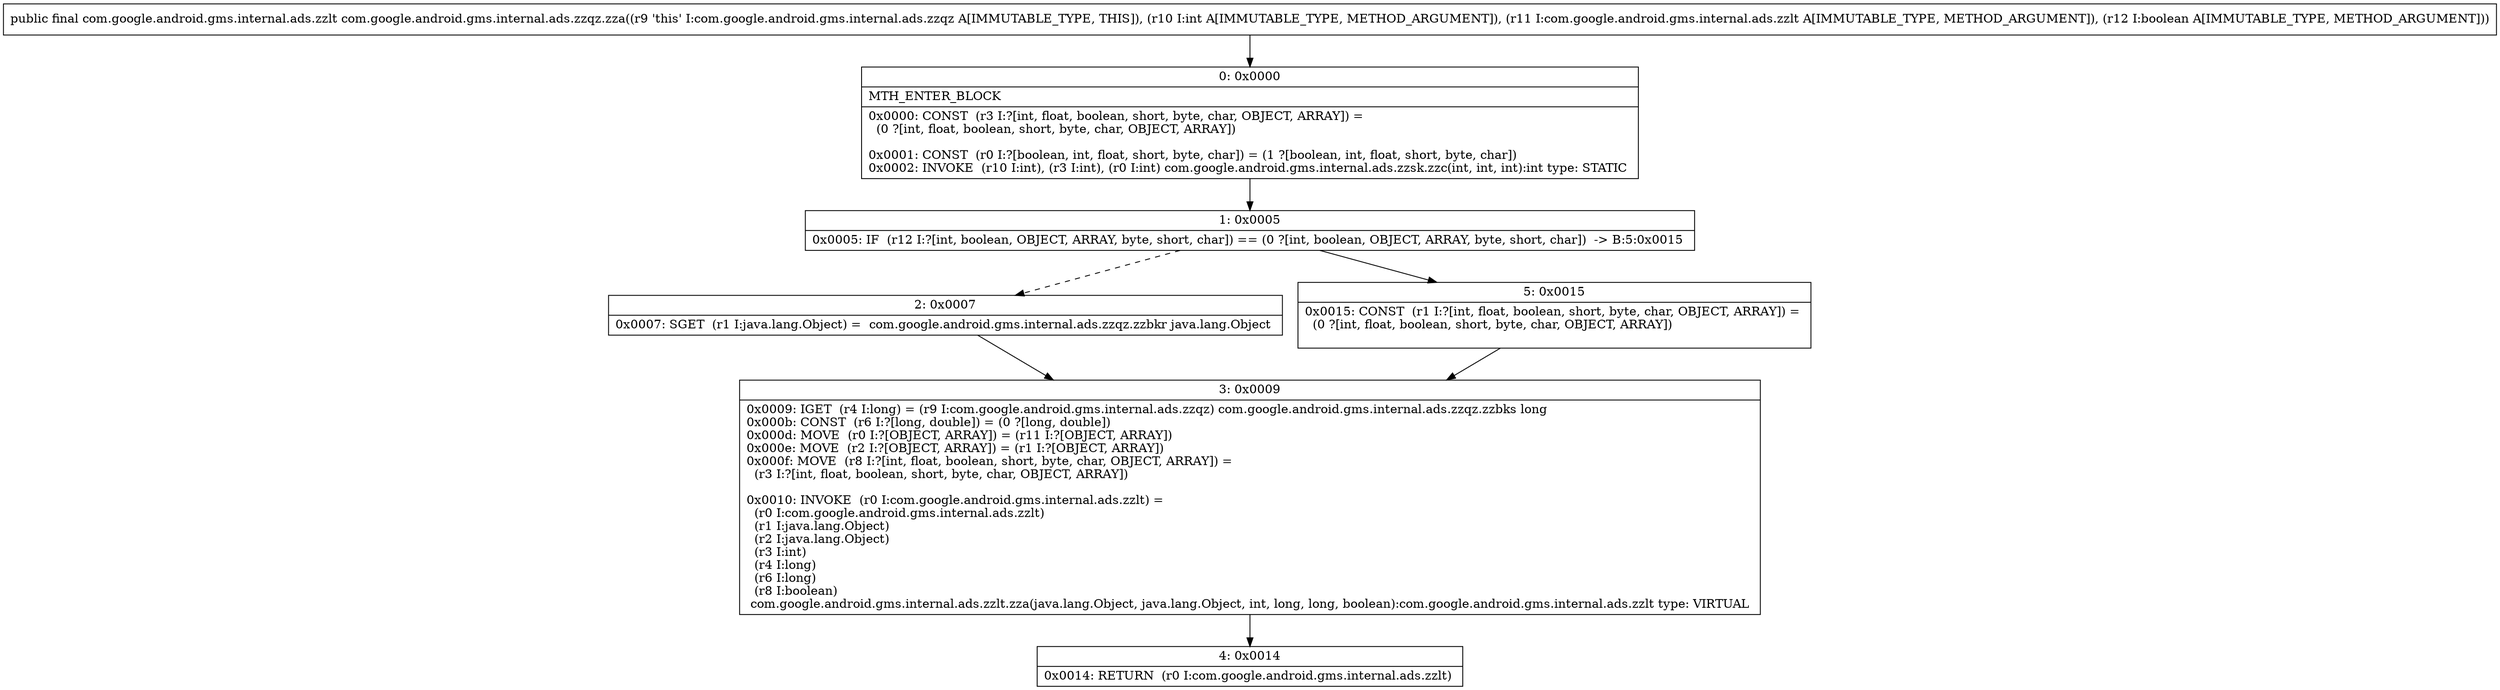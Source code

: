 digraph "CFG forcom.google.android.gms.internal.ads.zzqz.zza(ILcom\/google\/android\/gms\/internal\/ads\/zzlt;Z)Lcom\/google\/android\/gms\/internal\/ads\/zzlt;" {
Node_0 [shape=record,label="{0\:\ 0x0000|MTH_ENTER_BLOCK\l|0x0000: CONST  (r3 I:?[int, float, boolean, short, byte, char, OBJECT, ARRAY]) = \l  (0 ?[int, float, boolean, short, byte, char, OBJECT, ARRAY])\l \l0x0001: CONST  (r0 I:?[boolean, int, float, short, byte, char]) = (1 ?[boolean, int, float, short, byte, char]) \l0x0002: INVOKE  (r10 I:int), (r3 I:int), (r0 I:int) com.google.android.gms.internal.ads.zzsk.zzc(int, int, int):int type: STATIC \l}"];
Node_1 [shape=record,label="{1\:\ 0x0005|0x0005: IF  (r12 I:?[int, boolean, OBJECT, ARRAY, byte, short, char]) == (0 ?[int, boolean, OBJECT, ARRAY, byte, short, char])  \-\> B:5:0x0015 \l}"];
Node_2 [shape=record,label="{2\:\ 0x0007|0x0007: SGET  (r1 I:java.lang.Object) =  com.google.android.gms.internal.ads.zzqz.zzbkr java.lang.Object \l}"];
Node_3 [shape=record,label="{3\:\ 0x0009|0x0009: IGET  (r4 I:long) = (r9 I:com.google.android.gms.internal.ads.zzqz) com.google.android.gms.internal.ads.zzqz.zzbks long \l0x000b: CONST  (r6 I:?[long, double]) = (0 ?[long, double]) \l0x000d: MOVE  (r0 I:?[OBJECT, ARRAY]) = (r11 I:?[OBJECT, ARRAY]) \l0x000e: MOVE  (r2 I:?[OBJECT, ARRAY]) = (r1 I:?[OBJECT, ARRAY]) \l0x000f: MOVE  (r8 I:?[int, float, boolean, short, byte, char, OBJECT, ARRAY]) = \l  (r3 I:?[int, float, boolean, short, byte, char, OBJECT, ARRAY])\l \l0x0010: INVOKE  (r0 I:com.google.android.gms.internal.ads.zzlt) = \l  (r0 I:com.google.android.gms.internal.ads.zzlt)\l  (r1 I:java.lang.Object)\l  (r2 I:java.lang.Object)\l  (r3 I:int)\l  (r4 I:long)\l  (r6 I:long)\l  (r8 I:boolean)\l com.google.android.gms.internal.ads.zzlt.zza(java.lang.Object, java.lang.Object, int, long, long, boolean):com.google.android.gms.internal.ads.zzlt type: VIRTUAL \l}"];
Node_4 [shape=record,label="{4\:\ 0x0014|0x0014: RETURN  (r0 I:com.google.android.gms.internal.ads.zzlt) \l}"];
Node_5 [shape=record,label="{5\:\ 0x0015|0x0015: CONST  (r1 I:?[int, float, boolean, short, byte, char, OBJECT, ARRAY]) = \l  (0 ?[int, float, boolean, short, byte, char, OBJECT, ARRAY])\l \l}"];
MethodNode[shape=record,label="{public final com.google.android.gms.internal.ads.zzlt com.google.android.gms.internal.ads.zzqz.zza((r9 'this' I:com.google.android.gms.internal.ads.zzqz A[IMMUTABLE_TYPE, THIS]), (r10 I:int A[IMMUTABLE_TYPE, METHOD_ARGUMENT]), (r11 I:com.google.android.gms.internal.ads.zzlt A[IMMUTABLE_TYPE, METHOD_ARGUMENT]), (r12 I:boolean A[IMMUTABLE_TYPE, METHOD_ARGUMENT])) }"];
MethodNode -> Node_0;
Node_0 -> Node_1;
Node_1 -> Node_2[style=dashed];
Node_1 -> Node_5;
Node_2 -> Node_3;
Node_3 -> Node_4;
Node_5 -> Node_3;
}

